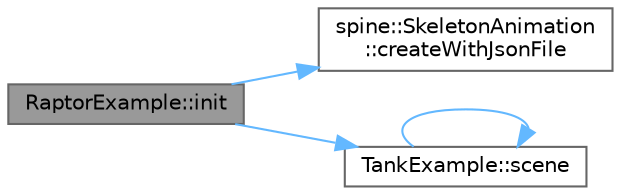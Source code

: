 digraph "RaptorExample::init"
{
 // LATEX_PDF_SIZE
  bgcolor="transparent";
  edge [fontname=Helvetica,fontsize=10,labelfontname=Helvetica,labelfontsize=10];
  node [fontname=Helvetica,fontsize=10,shape=box,height=0.2,width=0.4];
  rankdir="LR";
  Node1 [id="Node000001",label="RaptorExample::init",height=0.2,width=0.4,color="gray40", fillcolor="grey60", style="filled", fontcolor="black",tooltip=" "];
  Node1 -> Node2 [id="edge1_Node000001_Node000002",color="steelblue1",style="solid",tooltip=" "];
  Node2 [id="Node000002",label="spine::SkeletonAnimation\l::createWithJsonFile",height=0.2,width=0.4,color="grey40", fillcolor="white", style="filled",URL="$classspine_1_1_skeleton_animation.html#a24588ff31cdad864455d22e97687fb94",tooltip=" "];
  Node1 -> Node3 [id="edge2_Node000001_Node000003",color="steelblue1",style="solid",tooltip=" "];
  Node3 [id="Node000003",label="TankExample::scene",height=0.2,width=0.4,color="grey40", fillcolor="white", style="filled",URL="$class_tank_example.html#a5498b7b27e27d94f88c702cadcdf57ec",tooltip=" "];
  Node3 -> Node3 [id="edge3_Node000003_Node000003",color="steelblue1",style="solid",tooltip=" "];
}
